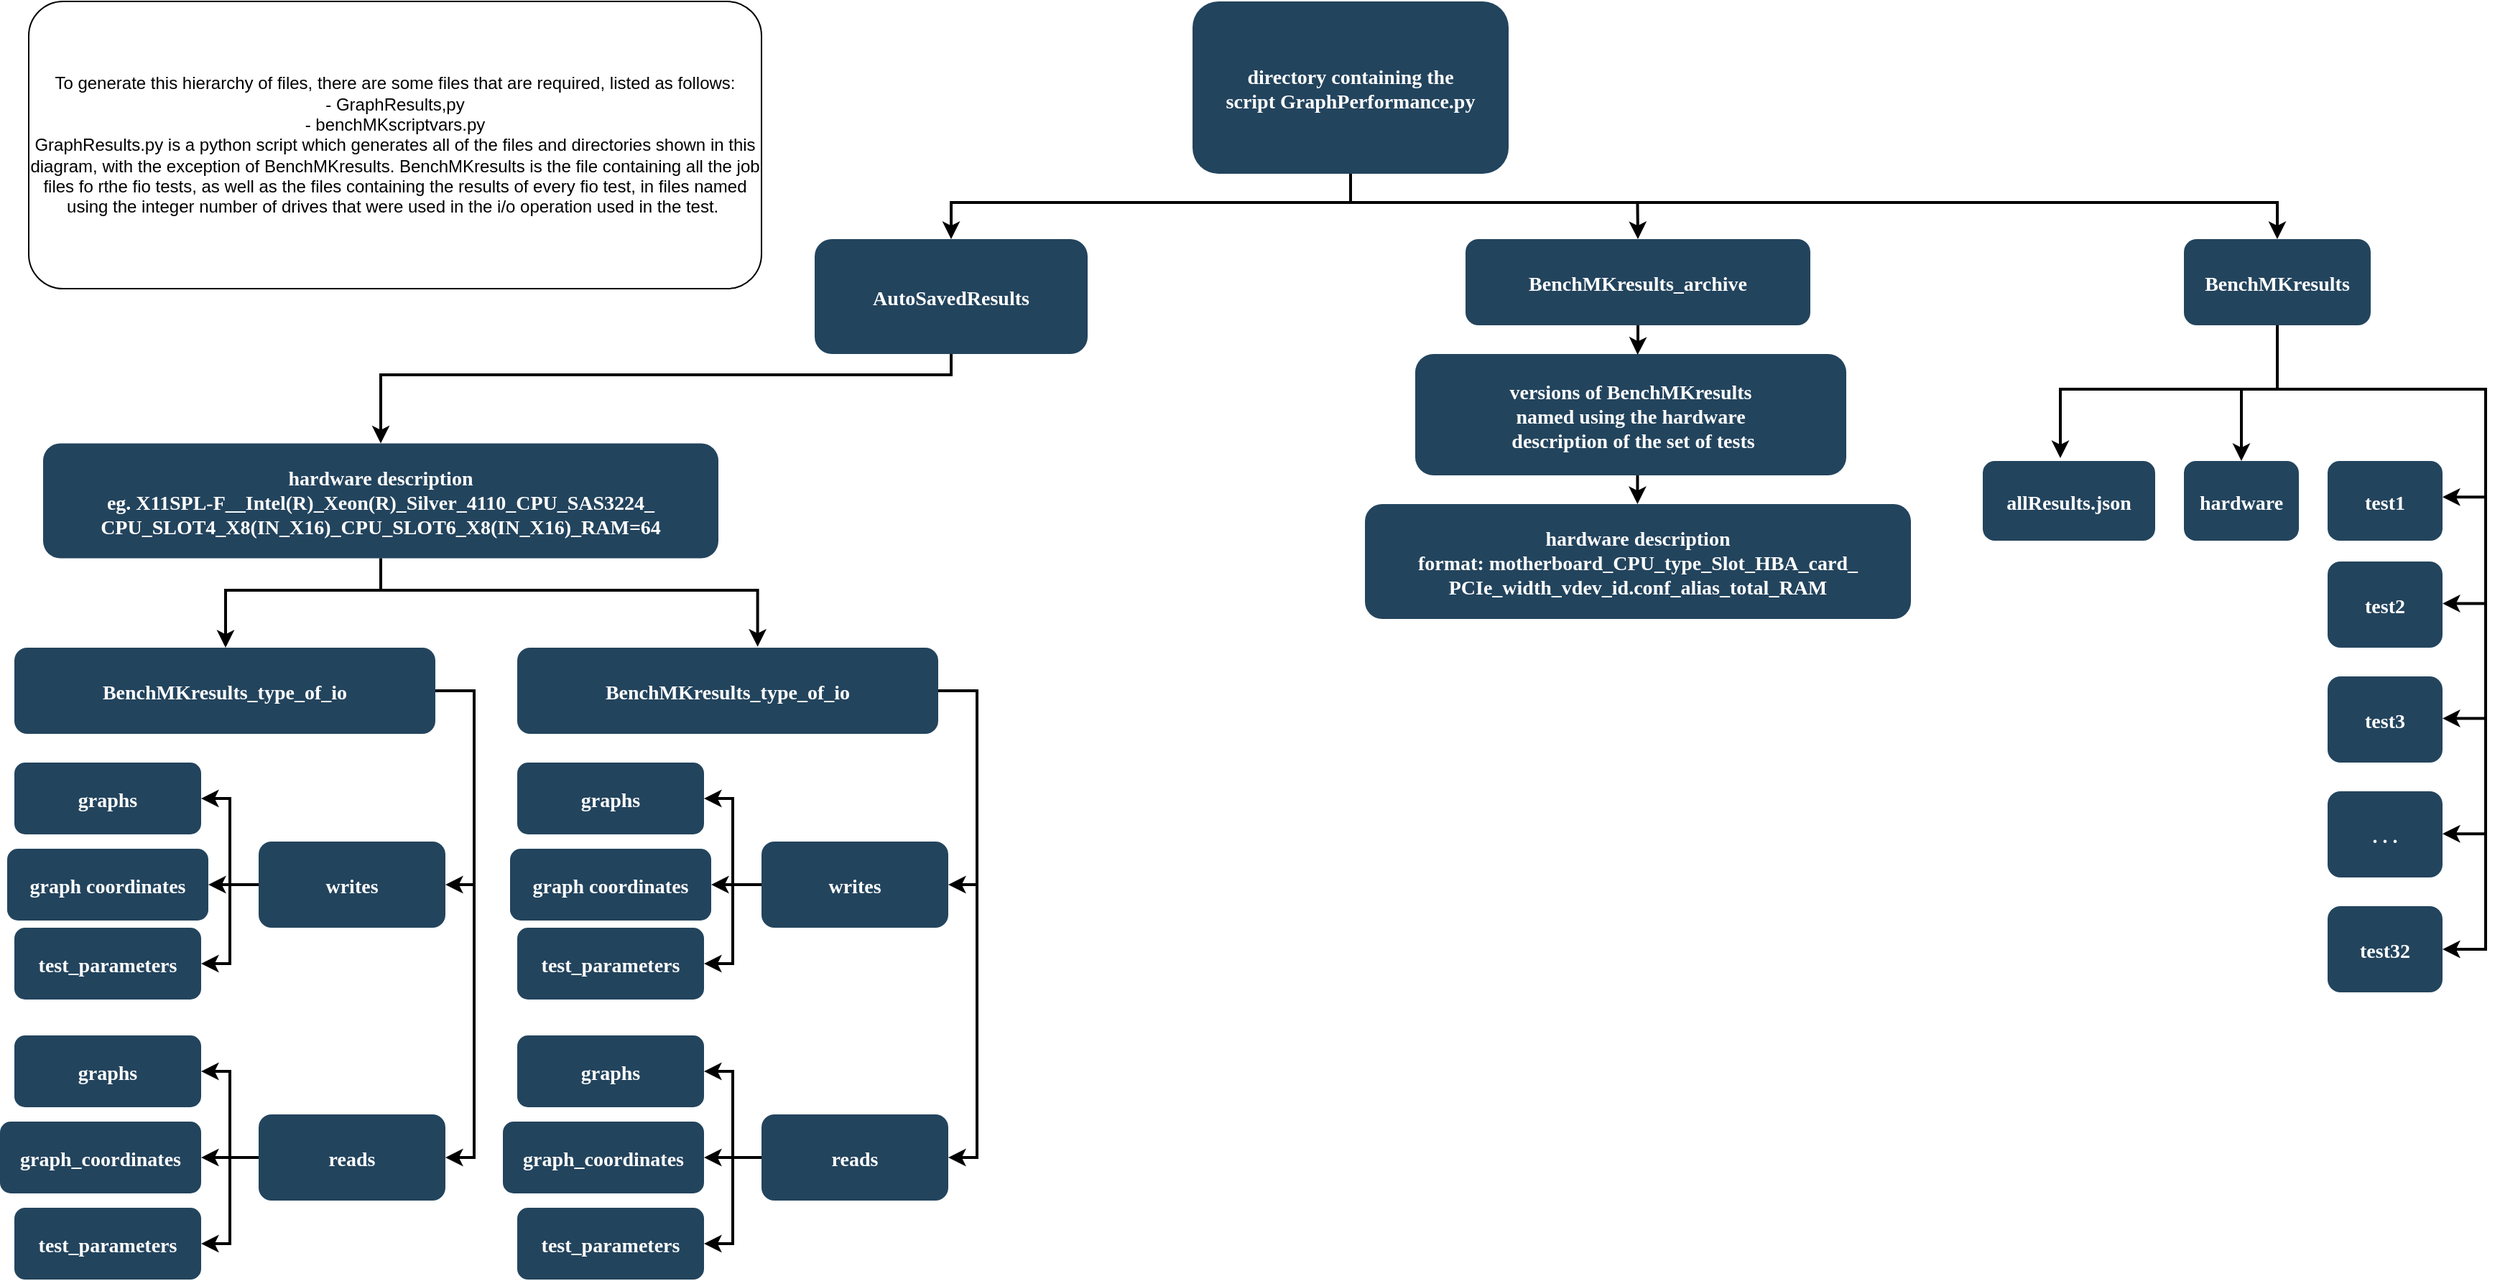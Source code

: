 <mxfile version="14.0.1" type="github">
  <diagram name="Page-1" id="2c0d36ab-eaac-3732-788b-9136903baeff">
    <mxGraphModel dx="2168" dy="874" grid="1" gridSize="10" guides="1" tooltips="1" connect="1" arrows="1" fold="1" page="1" pageScale="1.5" pageWidth="1169" pageHeight="827" background="#ffffff" math="0" shadow="0">
      <root>
        <mxCell id="0" />
        <mxCell id="1" parent="0" />
        <mxCell id="2" value="AutoSavedResults" style="rounded=1;fillColor=#23445D;gradientColor=none;strokeColor=none;fontColor=#FFFFFF;fontStyle=1;fontFamily=Tahoma;fontSize=14" parent="1" vertex="1">
          <mxGeometry x="577" y="185.5" width="190" height="80" as="geometry" />
        </mxCell>
        <mxCell id="cr9FANzja6UJMiHbJ5yW-207" style="strokeWidth=2;edgeStyle=orthogonalEdgeStyle;rounded=0;orthogonalLoop=1;jettySize=auto;html=1;exitX=0.5;exitY=1;exitDx=0;exitDy=0;" edge="1" parent="1" source="13" target="cr9FANzja6UJMiHbJ5yW-208">
          <mxGeometry relative="1" as="geometry">
            <mxPoint x="820" y="480" as="targetPoint" />
            <Array as="points">
              <mxPoint x="275" y="430" />
              <mxPoint x="167" y="430" />
            </Array>
          </mxGeometry>
        </mxCell>
        <mxCell id="cr9FANzja6UJMiHbJ5yW-257" style="strokeWidth=2;edgeStyle=orthogonalEdgeStyle;rounded=0;orthogonalLoop=1;jettySize=auto;html=1;exitX=0.5;exitY=1;exitDx=0;exitDy=0;entryX=0.571;entryY=-0.011;entryDx=0;entryDy=0;entryPerimeter=0;" edge="1" parent="1" source="13" target="cr9FANzja6UJMiHbJ5yW-256">
          <mxGeometry relative="1" as="geometry">
            <Array as="points">
              <mxPoint x="275" y="430" />
              <mxPoint x="537" y="430" />
            </Array>
          </mxGeometry>
        </mxCell>
        <mxCell id="13" value="hardware description&#xa;eg. X11SPL-F__Intel(R)_Xeon(R)_Silver_4110_CPU_SAS3224_&#xa;CPU_SLOT4_X8(IN_X16)_CPU_SLOT6_X8(IN_X16)_RAM=64" style="rounded=1;fillColor=#23445D;gradientColor=none;strokeColor=none;fontColor=#FFFFFF;fontStyle=1;fontFamily=Tahoma;fontSize=14" parent="1" vertex="1">
          <mxGeometry x="40" y="327.75" width="470" height="80" as="geometry" />
        </mxCell>
        <mxCell id="cr9FANzja6UJMiHbJ5yW-204" style="strokeWidth=2;edgeStyle=orthogonalEdgeStyle;rounded=0;orthogonalLoop=1;jettySize=auto;html=1;exitX=0.5;exitY=1;exitDx=0;exitDy=0;entryX=0.45;entryY=-0.036;entryDx=0;entryDy=0;entryPerimeter=0;" edge="1" parent="1" source="14" target="cr9FANzja6UJMiHbJ5yW-201">
          <mxGeometry relative="1" as="geometry">
            <Array as="points">
              <mxPoint x="1595" y="290" />
              <mxPoint x="1444" y="290" />
            </Array>
          </mxGeometry>
        </mxCell>
        <mxCell id="14" value="BenchMKresults" style="rounded=1;fillColor=#23445D;gradientColor=none;strokeColor=none;fontColor=#FFFFFF;fontStyle=1;fontFamily=Tahoma;fontSize=14" parent="1" vertex="1">
          <mxGeometry x="1530" y="185.5" width="130" height="60" as="geometry" />
        </mxCell>
        <mxCell id="61" value="" style="edgeStyle=elbowEdgeStyle;elbow=vertical;strokeWidth=2;rounded=0;exitX=0.5;exitY=1;exitDx=0;exitDy=0;entryX=0.5;entryY=0;entryDx=0;entryDy=0;" parent="1" source="2" target="13" edge="1">
          <mxGeometry x="-23" y="135.5" width="100" height="100" as="geometry">
            <mxPoint x="-23" y="235.5" as="sourcePoint" />
            <mxPoint x="662" y="330" as="targetPoint" />
            <Array as="points">
              <mxPoint x="300" y="280" />
              <mxPoint x="852" y="320" />
            </Array>
          </mxGeometry>
        </mxCell>
        <mxCell id="sJ-iOtZQnBbiaRmRqmVX-124" value="" style="edgeStyle=elbowEdgeStyle;elbow=vertical;strokeWidth=2;rounded=0;entryX=0.5;entryY=0;entryDx=0;entryDy=0;exitX=0.5;exitY=1;exitDx=0;exitDy=0;" parent="1" edge="1" target="2" source="sJ-iOtZQnBbiaRmRqmVX-125">
          <mxGeometry x="705" y="-134.5" width="100" height="100" as="geometry">
            <mxPoint x="930" y="145.5" as="sourcePoint" />
            <mxPoint x="850" y="185.5" as="targetPoint" />
            <Array as="points">
              <mxPoint x="800" y="160" />
            </Array>
          </mxGeometry>
        </mxCell>
        <mxCell id="sJ-iOtZQnBbiaRmRqmVX-125" value="directory containing the&#xa;script GraphPerformance.py" style="rounded=1;fillColor=#23445D;gradientColor=none;strokeColor=none;fontColor=#FFFFFF;fontStyle=1;fontFamily=Tahoma;fontSize=14" parent="1" vertex="1">
          <mxGeometry x="840" y="20" width="220" height="120" as="geometry" />
        </mxCell>
        <mxCell id="cr9FANzja6UJMiHbJ5yW-214" style="strokeWidth=2;edgeStyle=orthogonalEdgeStyle;rounded=0;orthogonalLoop=1;jettySize=auto;html=1;exitX=0;exitY=0.5;exitDx=0;exitDy=0;entryX=1;entryY=0.5;entryDx=0;entryDy=0;" edge="1" parent="1" source="sJ-iOtZQnBbiaRmRqmVX-129" target="cr9FANzja6UJMiHbJ5yW-129">
          <mxGeometry relative="1" as="geometry" />
        </mxCell>
        <mxCell id="cr9FANzja6UJMiHbJ5yW-219" style="strokeWidth=2;edgeStyle=orthogonalEdgeStyle;rounded=0;orthogonalLoop=1;jettySize=auto;html=1;exitX=0;exitY=0.5;exitDx=0;exitDy=0;entryX=1;entryY=0.5;entryDx=0;entryDy=0;" edge="1" parent="1" source="sJ-iOtZQnBbiaRmRqmVX-129" target="cr9FANzja6UJMiHbJ5yW-130">
          <mxGeometry relative="1" as="geometry" />
        </mxCell>
        <mxCell id="cr9FANzja6UJMiHbJ5yW-220" style="strokeWidth=2;edgeStyle=orthogonalEdgeStyle;rounded=0;orthogonalLoop=1;jettySize=auto;html=1;exitX=0;exitY=0.5;exitDx=0;exitDy=0;entryX=1;entryY=0.5;entryDx=0;entryDy=0;" edge="1" parent="1" source="sJ-iOtZQnBbiaRmRqmVX-129" target="cr9FANzja6UJMiHbJ5yW-131">
          <mxGeometry relative="1" as="geometry" />
        </mxCell>
        <mxCell id="sJ-iOtZQnBbiaRmRqmVX-129" value="reads" style="rounded=1;fillColor=#23445D;gradientColor=none;strokeColor=none;fontColor=#FFFFFF;fontStyle=1;fontFamily=Tahoma;fontSize=14" parent="1" vertex="1">
          <mxGeometry x="190" y="795" width="130" height="60" as="geometry" />
        </mxCell>
        <mxCell id="cr9FANzja6UJMiHbJ5yW-211" style="strokeWidth=2;edgeStyle=orthogonalEdgeStyle;rounded=0;orthogonalLoop=1;jettySize=auto;html=1;exitX=0;exitY=0.5;exitDx=0;exitDy=0;entryX=1;entryY=0.5;entryDx=0;entryDy=0;" edge="1" parent="1" source="sJ-iOtZQnBbiaRmRqmVX-130" target="cr9FANzja6UJMiHbJ5yW-126">
          <mxGeometry relative="1" as="geometry" />
        </mxCell>
        <mxCell id="cr9FANzja6UJMiHbJ5yW-212" style="strokeWidth=2;edgeStyle=orthogonalEdgeStyle;rounded=0;orthogonalLoop=1;jettySize=auto;html=1;exitX=0;exitY=0.5;exitDx=0;exitDy=0;entryX=1;entryY=0.5;entryDx=0;entryDy=0;" edge="1" parent="1" source="sJ-iOtZQnBbiaRmRqmVX-130" target="cr9FANzja6UJMiHbJ5yW-127">
          <mxGeometry relative="1" as="geometry">
            <mxPoint x="170.0" y="560" as="targetPoint" />
          </mxGeometry>
        </mxCell>
        <mxCell id="cr9FANzja6UJMiHbJ5yW-216" style="strokeWidth=2;edgeStyle=orthogonalEdgeStyle;rounded=0;orthogonalLoop=1;jettySize=auto;html=1;exitX=0;exitY=0.5;exitDx=0;exitDy=0;entryX=1;entryY=0.5;entryDx=0;entryDy=0;" edge="1" parent="1" source="sJ-iOtZQnBbiaRmRqmVX-130" target="cr9FANzja6UJMiHbJ5yW-128">
          <mxGeometry relative="1" as="geometry">
            <mxPoint x="170" y="690.0" as="targetPoint" />
            <Array as="points">
              <mxPoint x="170" y="635" />
              <mxPoint x="170" y="690" />
            </Array>
          </mxGeometry>
        </mxCell>
        <mxCell id="sJ-iOtZQnBbiaRmRqmVX-130" value="writes" style="rounded=1;fillColor=#23445D;gradientColor=none;strokeColor=none;fontColor=#FFFFFF;fontStyle=1;fontFamily=Tahoma;fontSize=14" parent="1" vertex="1">
          <mxGeometry x="190" y="605" width="130" height="60" as="geometry" />
        </mxCell>
        <mxCell id="cr9FANzja6UJMiHbJ5yW-126" value="graph coordinates" style="rounded=1;fillColor=#23445D;gradientColor=none;strokeColor=none;fontColor=#FFFFFF;fontStyle=1;fontFamily=Tahoma;fontSize=14" vertex="1" parent="1">
          <mxGeometry x="15" y="610" width="140" height="50" as="geometry" />
        </mxCell>
        <mxCell id="cr9FANzja6UJMiHbJ5yW-127" value="graphs" style="rounded=1;fillColor=#23445D;gradientColor=none;strokeColor=none;fontColor=#FFFFFF;fontStyle=1;fontFamily=Tahoma;fontSize=14" vertex="1" parent="1">
          <mxGeometry x="20" y="550" width="130" height="50" as="geometry" />
        </mxCell>
        <mxCell id="cr9FANzja6UJMiHbJ5yW-128" value="test_parameters" style="rounded=1;fillColor=#23445D;gradientColor=none;strokeColor=none;fontColor=#FFFFFF;fontStyle=1;fontFamily=Tahoma;fontSize=14" vertex="1" parent="1">
          <mxGeometry x="20" y="665" width="130" height="50" as="geometry" />
        </mxCell>
        <mxCell id="cr9FANzja6UJMiHbJ5yW-129" value="graph_coordinates" style="rounded=1;fillColor=#23445D;gradientColor=none;strokeColor=none;fontColor=#FFFFFF;fontStyle=1;fontFamily=Tahoma;fontSize=14" vertex="1" parent="1">
          <mxGeometry x="10" y="800" width="140" height="50" as="geometry" />
        </mxCell>
        <mxCell id="cr9FANzja6UJMiHbJ5yW-130" value="graphs" style="rounded=1;fillColor=#23445D;gradientColor=none;strokeColor=none;fontColor=#FFFFFF;fontStyle=1;fontFamily=Tahoma;fontSize=14" vertex="1" parent="1">
          <mxGeometry x="20" y="740" width="130" height="50" as="geometry" />
        </mxCell>
        <mxCell id="cr9FANzja6UJMiHbJ5yW-131" value="test_parameters" style="rounded=1;fillColor=#23445D;gradientColor=none;strokeColor=none;fontColor=#FFFFFF;fontStyle=1;fontFamily=Tahoma;fontSize=14" vertex="1" parent="1">
          <mxGeometry x="20" y="860" width="130" height="50" as="geometry" />
        </mxCell>
        <mxCell id="cr9FANzja6UJMiHbJ5yW-146" value="" style="edgeStyle=elbowEdgeStyle;elbow=vertical;strokeWidth=2;rounded=0;entryX=0.5;entryY=0;entryDx=0;entryDy=0;" edge="1" parent="1" target="14">
          <mxGeometry x="454.34" y="-130" width="100" height="100" as="geometry">
            <mxPoint x="930" y="160" as="sourcePoint" />
            <mxPoint x="1134" y="170" as="targetPoint" />
            <Array as="points">
              <mxPoint x="1030" y="160" />
              <mxPoint x="1050" y="170" />
            </Array>
          </mxGeometry>
        </mxCell>
        <mxCell id="cr9FANzja6UJMiHbJ5yW-148" value="test1" style="rounded=1;fillColor=#23445D;gradientColor=none;strokeColor=none;fontColor=#FFFFFF;fontStyle=1;fontFamily=Tahoma;fontSize=14" vertex="1" parent="1">
          <mxGeometry x="1630" y="340" width="80" height="55.5" as="geometry" />
        </mxCell>
        <mxCell id="cr9FANzja6UJMiHbJ5yW-149" value="test2" style="rounded=1;fillColor=#23445D;gradientColor=none;strokeColor=none;fontColor=#FFFFFF;fontStyle=1;fontFamily=Tahoma;fontSize=14" vertex="1" parent="1">
          <mxGeometry x="1630" y="410" width="80" height="60" as="geometry" />
        </mxCell>
        <mxCell id="cr9FANzja6UJMiHbJ5yW-151" value="hardware" style="rounded=1;fillColor=#23445D;gradientColor=none;strokeColor=none;fontColor=#FFFFFF;fontStyle=1;fontFamily=Tahoma;fontSize=14" vertex="1" parent="1">
          <mxGeometry x="1530" y="340" width="80" height="55.5" as="geometry" />
        </mxCell>
        <mxCell id="cr9FANzja6UJMiHbJ5yW-155" value=". . ." style="rounded=1;fillColor=#23445D;gradientColor=none;strokeColor=none;fontColor=#FFFFFF;fontStyle=1;fontFamily=Tahoma;fontSize=14" vertex="1" parent="1">
          <mxGeometry x="1630" y="570" width="80" height="60" as="geometry" />
        </mxCell>
        <mxCell id="cr9FANzja6UJMiHbJ5yW-156" value="test32" style="rounded=1;fillColor=#23445D;gradientColor=none;strokeColor=none;fontColor=#FFFFFF;fontStyle=1;fontFamily=Tahoma;fontSize=14" vertex="1" parent="1">
          <mxGeometry x="1630" y="650" width="80" height="60" as="geometry" />
        </mxCell>
        <mxCell id="cr9FANzja6UJMiHbJ5yW-165" value="" style="edgeStyle=elbowEdgeStyle;elbow=vertical;strokeWidth=2;rounded=0;entryX=0.5;entryY=0;entryDx=0;entryDy=0;" edge="1" parent="1" target="cr9FANzja6UJMiHbJ5yW-151">
          <mxGeometry x="374.58" y="-0.5" width="100" height="100" as="geometry">
            <mxPoint x="1740" y="300" as="sourcePoint" />
            <mxPoint x="1054.58" y="319.5" as="targetPoint" />
            <Array as="points">
              <mxPoint x="1250" y="290" />
              <mxPoint x="1054.29" y="289.5" />
            </Array>
          </mxGeometry>
        </mxCell>
        <mxCell id="cr9FANzja6UJMiHbJ5yW-150" value="test3" style="rounded=1;fillColor=#23445D;gradientColor=none;strokeColor=none;fontColor=#FFFFFF;fontStyle=1;fontFamily=Tahoma;fontSize=14" vertex="1" parent="1">
          <mxGeometry x="1630" y="490" width="80" height="60" as="geometry" />
        </mxCell>
        <mxCell id="cr9FANzja6UJMiHbJ5yW-168" value="" style="edgeStyle=elbowEdgeStyle;elbow=vertical;strokeWidth=2;rounded=0" edge="1" parent="1">
          <mxGeometry x="1050" y="389.58" width="100" height="100" as="geometry">
            <mxPoint x="1740" y="290" as="sourcePoint" />
            <mxPoint x="1710" y="679.58" as="targetPoint" />
            <Array as="points">
              <mxPoint x="1780" y="680" />
              <mxPoint x="1780" y="680" />
              <mxPoint x="1780" y="680" />
              <mxPoint x="1730" y="680" />
            </Array>
          </mxGeometry>
        </mxCell>
        <mxCell id="cr9FANzja6UJMiHbJ5yW-170" value="" style="edgeStyle=elbowEdgeStyle;elbow=vertical;strokeWidth=2;rounded=0" edge="1" parent="1">
          <mxGeometry x="1050" y="239.29" width="100" height="100" as="geometry">
            <mxPoint x="1740" y="519.29" as="sourcePoint" />
            <mxPoint x="1710" y="519.29" as="targetPoint" />
            <Array as="points">
              <mxPoint x="1730" y="519.29" />
              <mxPoint x="1740" y="529.29" />
              <mxPoint x="1729.71" y="529.29" />
            </Array>
          </mxGeometry>
        </mxCell>
        <mxCell id="cr9FANzja6UJMiHbJ5yW-171" value="" style="edgeStyle=elbowEdgeStyle;elbow=vertical;strokeWidth=2;rounded=0" edge="1" parent="1">
          <mxGeometry x="1050" y="159.29" width="100" height="100" as="geometry">
            <mxPoint x="1740" y="439.29" as="sourcePoint" />
            <mxPoint x="1710" y="439.29" as="targetPoint" />
            <Array as="points">
              <mxPoint x="1730" y="439.29" />
              <mxPoint x="1740" y="449.29" />
              <mxPoint x="1729.71" y="449.29" />
            </Array>
          </mxGeometry>
        </mxCell>
        <mxCell id="cr9FANzja6UJMiHbJ5yW-172" value="" style="edgeStyle=elbowEdgeStyle;elbow=vertical;strokeWidth=2;rounded=0" edge="1" parent="1">
          <mxGeometry x="1050" y="85.08" width="100" height="100" as="geometry">
            <mxPoint x="1740" y="365.08" as="sourcePoint" />
            <mxPoint x="1710" y="365.08" as="targetPoint" />
            <Array as="points">
              <mxPoint x="1730" y="365.08" />
              <mxPoint x="1740" y="375.08" />
              <mxPoint x="1729.71" y="375.08" />
            </Array>
          </mxGeometry>
        </mxCell>
        <mxCell id="cr9FANzja6UJMiHbJ5yW-182" value="To generate this hierarchy of files, there are some files that are required, listed as follows:&lt;br&gt;- GraphResults,py&lt;br&gt;- benchMKscriptvars.py&lt;br&gt;GraphResults.py is a python script which generates all of the files and directories shown in this diagram, with the exception of BenchMKresults. BenchMKresults is the file containing all the job files fo rthe fio tests, as well as the files containing the results of every fio test, in files named using the integer number of drives that were used in the i/o operation used in the test.&amp;nbsp;" style="rounded=1;whiteSpace=wrap;html=1;arcSize=12;" vertex="1" parent="1">
          <mxGeometry x="30" y="20" width="510" height="200" as="geometry" />
        </mxCell>
        <mxCell id="cr9FANzja6UJMiHbJ5yW-188" value="" style="edgeStyle=elbowEdgeStyle;elbow=vertical;strokeWidth=2;rounded=0" edge="1" parent="1">
          <mxGeometry x="1050" y="319.58" width="100" height="100" as="geometry">
            <mxPoint x="1740" y="599.58" as="sourcePoint" />
            <mxPoint x="1710" y="599.58" as="targetPoint" />
            <Array as="points">
              <mxPoint x="1730" y="599.58" />
              <mxPoint x="1740" y="609.58" />
              <mxPoint x="1729.71" y="609.58" />
            </Array>
          </mxGeometry>
        </mxCell>
        <mxCell id="cr9FANzja6UJMiHbJ5yW-189" value="BenchMKresults_archive" style="rounded=1;fillColor=#23445D;gradientColor=none;strokeColor=none;fontColor=#FFFFFF;fontStyle=1;fontFamily=Tahoma;fontSize=14" vertex="1" parent="1">
          <mxGeometry x="1030" y="185.5" width="240" height="60" as="geometry" />
        </mxCell>
        <mxCell id="cr9FANzja6UJMiHbJ5yW-190" value="versions of BenchMKresults&#xa;named using the hardware&#xa; description of the set of tests" style="rounded=1;fillColor=#23445D;gradientColor=none;strokeColor=none;fontColor=#FFFFFF;fontStyle=1;fontFamily=Tahoma;fontSize=14" vertex="1" parent="1">
          <mxGeometry x="995" y="265.5" width="300" height="84.5" as="geometry" />
        </mxCell>
        <mxCell id="cr9FANzja6UJMiHbJ5yW-191" value="hardware description&#xa;format: motherboard_CPU_type_Slot_HBA_card_&#xa;PCIe_width_vdev_id.conf_alias_total_RAM" style="rounded=1;fillColor=#23445D;gradientColor=none;strokeColor=none;fontColor=#FFFFFF;fontStyle=1;fontFamily=Tahoma;fontSize=14" vertex="1" parent="1">
          <mxGeometry x="960" y="370" width="380" height="80" as="geometry" />
        </mxCell>
        <mxCell id="cr9FANzja6UJMiHbJ5yW-192" value="" style="edgeStyle=elbowEdgeStyle;elbow=vertical;strokeWidth=2;rounded=0;" edge="1" parent="1">
          <mxGeometry x="609.71" y="70" width="100" height="100" as="geometry">
            <mxPoint x="1149.71" y="350.0" as="sourcePoint" />
            <mxPoint x="1149.71" y="370.0" as="targetPoint" />
            <Array as="points">
              <mxPoint x="1149.71" y="370" />
            </Array>
          </mxGeometry>
        </mxCell>
        <mxCell id="cr9FANzja6UJMiHbJ5yW-193" value="" style="edgeStyle=elbowEdgeStyle;elbow=vertical;strokeWidth=2;rounded=0;exitX=0.5;exitY=1;exitDx=0;exitDy=0;entryX=0.516;entryY=0.006;entryDx=0;entryDy=0;entryPerimeter=0;" edge="1" source="cr9FANzja6UJMiHbJ5yW-189" target="cr9FANzja6UJMiHbJ5yW-190" parent="1">
          <mxGeometry x="555" y="-30" width="100" height="100" as="geometry">
            <mxPoint x="1151" y="250" as="sourcePoint" />
            <mxPoint x="1151" y="266" as="targetPoint" />
            <Array as="points">
              <mxPoint x="1115" y="256" />
            </Array>
          </mxGeometry>
        </mxCell>
        <mxCell id="cr9FANzja6UJMiHbJ5yW-200" value="" style="strokeWidth=2;html=1;rounded=0;entryX=0.5;entryY=0;entryDx=0;entryDy=0;" edge="1" parent="1" target="cr9FANzja6UJMiHbJ5yW-189">
          <mxGeometry relative="1" as="geometry">
            <mxPoint x="1149.71" y="160" as="sourcePoint" />
            <mxPoint x="1150" y="180" as="targetPoint" />
          </mxGeometry>
        </mxCell>
        <mxCell id="cr9FANzja6UJMiHbJ5yW-201" value="allResults.json" style="rounded=1;fillColor=#23445D;gradientColor=none;strokeColor=none;fontColor=#FFFFFF;fontStyle=1;fontFamily=Tahoma;fontSize=14" vertex="1" parent="1">
          <mxGeometry x="1390" y="340" width="120" height="55.5" as="geometry" />
        </mxCell>
        <mxCell id="cr9FANzja6UJMiHbJ5yW-221" style="strokeWidth=2;edgeStyle=orthogonalEdgeStyle;rounded=0;orthogonalLoop=1;jettySize=auto;html=1;exitX=1;exitY=0.5;exitDx=0;exitDy=0;entryX=1;entryY=0.5;entryDx=0;entryDy=0;" edge="1" parent="1" source="cr9FANzja6UJMiHbJ5yW-208" target="sJ-iOtZQnBbiaRmRqmVX-129">
          <mxGeometry relative="1" as="geometry" />
        </mxCell>
        <mxCell id="cr9FANzja6UJMiHbJ5yW-222" style="strokeWidth=2;edgeStyle=orthogonalEdgeStyle;rounded=0;orthogonalLoop=1;jettySize=auto;html=1;exitX=1;exitY=0.5;exitDx=0;exitDy=0;entryX=1;entryY=0.5;entryDx=0;entryDy=0;" edge="1" parent="1" source="cr9FANzja6UJMiHbJ5yW-208" target="sJ-iOtZQnBbiaRmRqmVX-130">
          <mxGeometry relative="1" as="geometry" />
        </mxCell>
        <mxCell id="cr9FANzja6UJMiHbJ5yW-208" value="BenchMKresults_type_of_io" style="rounded=1;fillColor=#23445D;gradientColor=none;strokeColor=none;fontColor=#FFFFFF;fontStyle=1;fontFamily=Tahoma;fontSize=14" vertex="1" parent="1">
          <mxGeometry x="20" y="470" width="293" height="60" as="geometry" />
        </mxCell>
        <mxCell id="cr9FANzja6UJMiHbJ5yW-240" style="strokeWidth=2;edgeStyle=orthogonalEdgeStyle;rounded=0;orthogonalLoop=1;jettySize=auto;html=1;exitX=0;exitY=0.5;exitDx=0;exitDy=0;entryX=1;entryY=0.5;entryDx=0;entryDy=0;" edge="1" source="cr9FANzja6UJMiHbJ5yW-243" target="cr9FANzja6UJMiHbJ5yW-251" parent="1">
          <mxGeometry relative="1" as="geometry" />
        </mxCell>
        <mxCell id="cr9FANzja6UJMiHbJ5yW-241" style="strokeWidth=2;edgeStyle=orthogonalEdgeStyle;rounded=0;orthogonalLoop=1;jettySize=auto;html=1;exitX=0;exitY=0.5;exitDx=0;exitDy=0;entryX=1;entryY=0.5;entryDx=0;entryDy=0;" edge="1" source="cr9FANzja6UJMiHbJ5yW-243" target="cr9FANzja6UJMiHbJ5yW-252" parent="1">
          <mxGeometry relative="1" as="geometry" />
        </mxCell>
        <mxCell id="cr9FANzja6UJMiHbJ5yW-242" style="strokeWidth=2;edgeStyle=orthogonalEdgeStyle;rounded=0;orthogonalLoop=1;jettySize=auto;html=1;exitX=0;exitY=0.5;exitDx=0;exitDy=0;entryX=1;entryY=0.5;entryDx=0;entryDy=0;" edge="1" source="cr9FANzja6UJMiHbJ5yW-243" target="cr9FANzja6UJMiHbJ5yW-253" parent="1">
          <mxGeometry relative="1" as="geometry" />
        </mxCell>
        <mxCell id="cr9FANzja6UJMiHbJ5yW-243" value="reads" style="rounded=1;fillColor=#23445D;gradientColor=none;strokeColor=none;fontColor=#FFFFFF;fontStyle=1;fontFamily=Tahoma;fontSize=14" vertex="1" parent="1">
          <mxGeometry x="540" y="795" width="130" height="60" as="geometry" />
        </mxCell>
        <mxCell id="cr9FANzja6UJMiHbJ5yW-244" style="strokeWidth=2;edgeStyle=orthogonalEdgeStyle;rounded=0;orthogonalLoop=1;jettySize=auto;html=1;exitX=0;exitY=0.5;exitDx=0;exitDy=0;entryX=1;entryY=0.5;entryDx=0;entryDy=0;" edge="1" source="cr9FANzja6UJMiHbJ5yW-247" target="cr9FANzja6UJMiHbJ5yW-248" parent="1">
          <mxGeometry relative="1" as="geometry" />
        </mxCell>
        <mxCell id="cr9FANzja6UJMiHbJ5yW-245" style="strokeWidth=2;edgeStyle=orthogonalEdgeStyle;rounded=0;orthogonalLoop=1;jettySize=auto;html=1;exitX=0;exitY=0.5;exitDx=0;exitDy=0;entryX=1;entryY=0.5;entryDx=0;entryDy=0;" edge="1" source="cr9FANzja6UJMiHbJ5yW-247" target="cr9FANzja6UJMiHbJ5yW-249" parent="1">
          <mxGeometry relative="1" as="geometry">
            <mxPoint x="520.0" y="560" as="targetPoint" />
          </mxGeometry>
        </mxCell>
        <mxCell id="cr9FANzja6UJMiHbJ5yW-246" style="strokeWidth=2;edgeStyle=orthogonalEdgeStyle;rounded=0;orthogonalLoop=1;jettySize=auto;html=1;exitX=0;exitY=0.5;exitDx=0;exitDy=0;entryX=1;entryY=0.5;entryDx=0;entryDy=0;" edge="1" source="cr9FANzja6UJMiHbJ5yW-247" target="cr9FANzja6UJMiHbJ5yW-250" parent="1">
          <mxGeometry relative="1" as="geometry">
            <mxPoint x="520" y="690.0" as="targetPoint" />
            <Array as="points">
              <mxPoint x="520" y="635" />
              <mxPoint x="520" y="690" />
            </Array>
          </mxGeometry>
        </mxCell>
        <mxCell id="cr9FANzja6UJMiHbJ5yW-247" value="writes" style="rounded=1;fillColor=#23445D;gradientColor=none;strokeColor=none;fontColor=#FFFFFF;fontStyle=1;fontFamily=Tahoma;fontSize=14" vertex="1" parent="1">
          <mxGeometry x="540" y="605" width="130" height="60" as="geometry" />
        </mxCell>
        <mxCell id="cr9FANzja6UJMiHbJ5yW-248" value="graph coordinates" style="rounded=1;fillColor=#23445D;gradientColor=none;strokeColor=none;fontColor=#FFFFFF;fontStyle=1;fontFamily=Tahoma;fontSize=14" vertex="1" parent="1">
          <mxGeometry x="365" y="610" width="140" height="50" as="geometry" />
        </mxCell>
        <mxCell id="cr9FANzja6UJMiHbJ5yW-249" value="graphs" style="rounded=1;fillColor=#23445D;gradientColor=none;strokeColor=none;fontColor=#FFFFFF;fontStyle=1;fontFamily=Tahoma;fontSize=14" vertex="1" parent="1">
          <mxGeometry x="370" y="550" width="130" height="50" as="geometry" />
        </mxCell>
        <mxCell id="cr9FANzja6UJMiHbJ5yW-250" value="test_parameters" style="rounded=1;fillColor=#23445D;gradientColor=none;strokeColor=none;fontColor=#FFFFFF;fontStyle=1;fontFamily=Tahoma;fontSize=14" vertex="1" parent="1">
          <mxGeometry x="370" y="665" width="130" height="50" as="geometry" />
        </mxCell>
        <mxCell id="cr9FANzja6UJMiHbJ5yW-251" value="graph_coordinates" style="rounded=1;fillColor=#23445D;gradientColor=none;strokeColor=none;fontColor=#FFFFFF;fontStyle=1;fontFamily=Tahoma;fontSize=14" vertex="1" parent="1">
          <mxGeometry x="360" y="800" width="140" height="50" as="geometry" />
        </mxCell>
        <mxCell id="cr9FANzja6UJMiHbJ5yW-252" value="graphs" style="rounded=1;fillColor=#23445D;gradientColor=none;strokeColor=none;fontColor=#FFFFFF;fontStyle=1;fontFamily=Tahoma;fontSize=14" vertex="1" parent="1">
          <mxGeometry x="370" y="740" width="130" height="50" as="geometry" />
        </mxCell>
        <mxCell id="cr9FANzja6UJMiHbJ5yW-253" value="test_parameters" style="rounded=1;fillColor=#23445D;gradientColor=none;strokeColor=none;fontColor=#FFFFFF;fontStyle=1;fontFamily=Tahoma;fontSize=14" vertex="1" parent="1">
          <mxGeometry x="370" y="860" width="130" height="50" as="geometry" />
        </mxCell>
        <mxCell id="cr9FANzja6UJMiHbJ5yW-254" style="strokeWidth=2;edgeStyle=orthogonalEdgeStyle;rounded=0;orthogonalLoop=1;jettySize=auto;html=1;exitX=1;exitY=0.5;exitDx=0;exitDy=0;entryX=1;entryY=0.5;entryDx=0;entryDy=0;" edge="1" source="cr9FANzja6UJMiHbJ5yW-256" target="cr9FANzja6UJMiHbJ5yW-243" parent="1">
          <mxGeometry relative="1" as="geometry" />
        </mxCell>
        <mxCell id="cr9FANzja6UJMiHbJ5yW-255" style="strokeWidth=2;edgeStyle=orthogonalEdgeStyle;rounded=0;orthogonalLoop=1;jettySize=auto;html=1;exitX=1;exitY=0.5;exitDx=0;exitDy=0;entryX=1;entryY=0.5;entryDx=0;entryDy=0;" edge="1" source="cr9FANzja6UJMiHbJ5yW-256" target="cr9FANzja6UJMiHbJ5yW-247" parent="1">
          <mxGeometry relative="1" as="geometry" />
        </mxCell>
        <mxCell id="cr9FANzja6UJMiHbJ5yW-256" value="BenchMKresults_type_of_io" style="rounded=1;fillColor=#23445D;gradientColor=none;strokeColor=none;fontColor=#FFFFFF;fontStyle=1;fontFamily=Tahoma;fontSize=14" vertex="1" parent="1">
          <mxGeometry x="370" y="470" width="293" height="60" as="geometry" />
        </mxCell>
      </root>
    </mxGraphModel>
  </diagram>
</mxfile>
